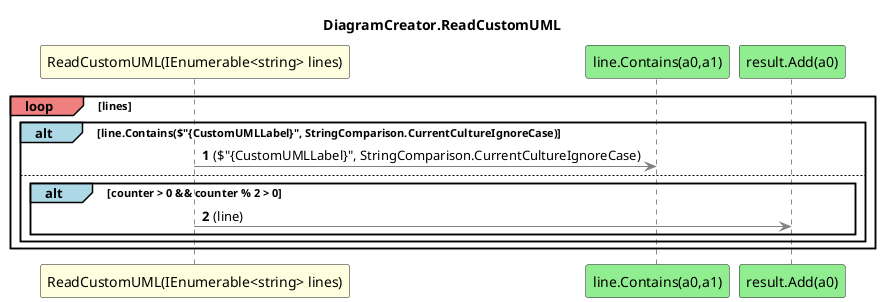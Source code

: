 @startuml DiagramCreator.ReadCustomUML
title DiagramCreator.ReadCustomUML
participant "ReadCustomUML(IEnumerable<string> lines)" as ReadCustomUML_p0 #LightYellow
participant "line.Contains(a0,a1)" as line_Contains_a0_a1 #LightGreen
participant "result.Add(a0)" as result_Add_a0 #LightGreen
autonumber
loop#LightCoral lines
 alt#LightBlue line.Contains($"{CustomUMLLabel}", StringComparison.CurrentCultureIgnoreCase)
 ReadCustomUML_p0 -[#grey]> line_Contains_a0_a1 : ($"{CustomUMLLabel}", StringComparison.CurrentCultureIgnoreCase)
 else
 alt#LightBlue counter > 0 && counter % 2 > 0
 ReadCustomUML_p0 -[#grey]> result_Add_a0 : (line)
 end
 end
end
@enduml
